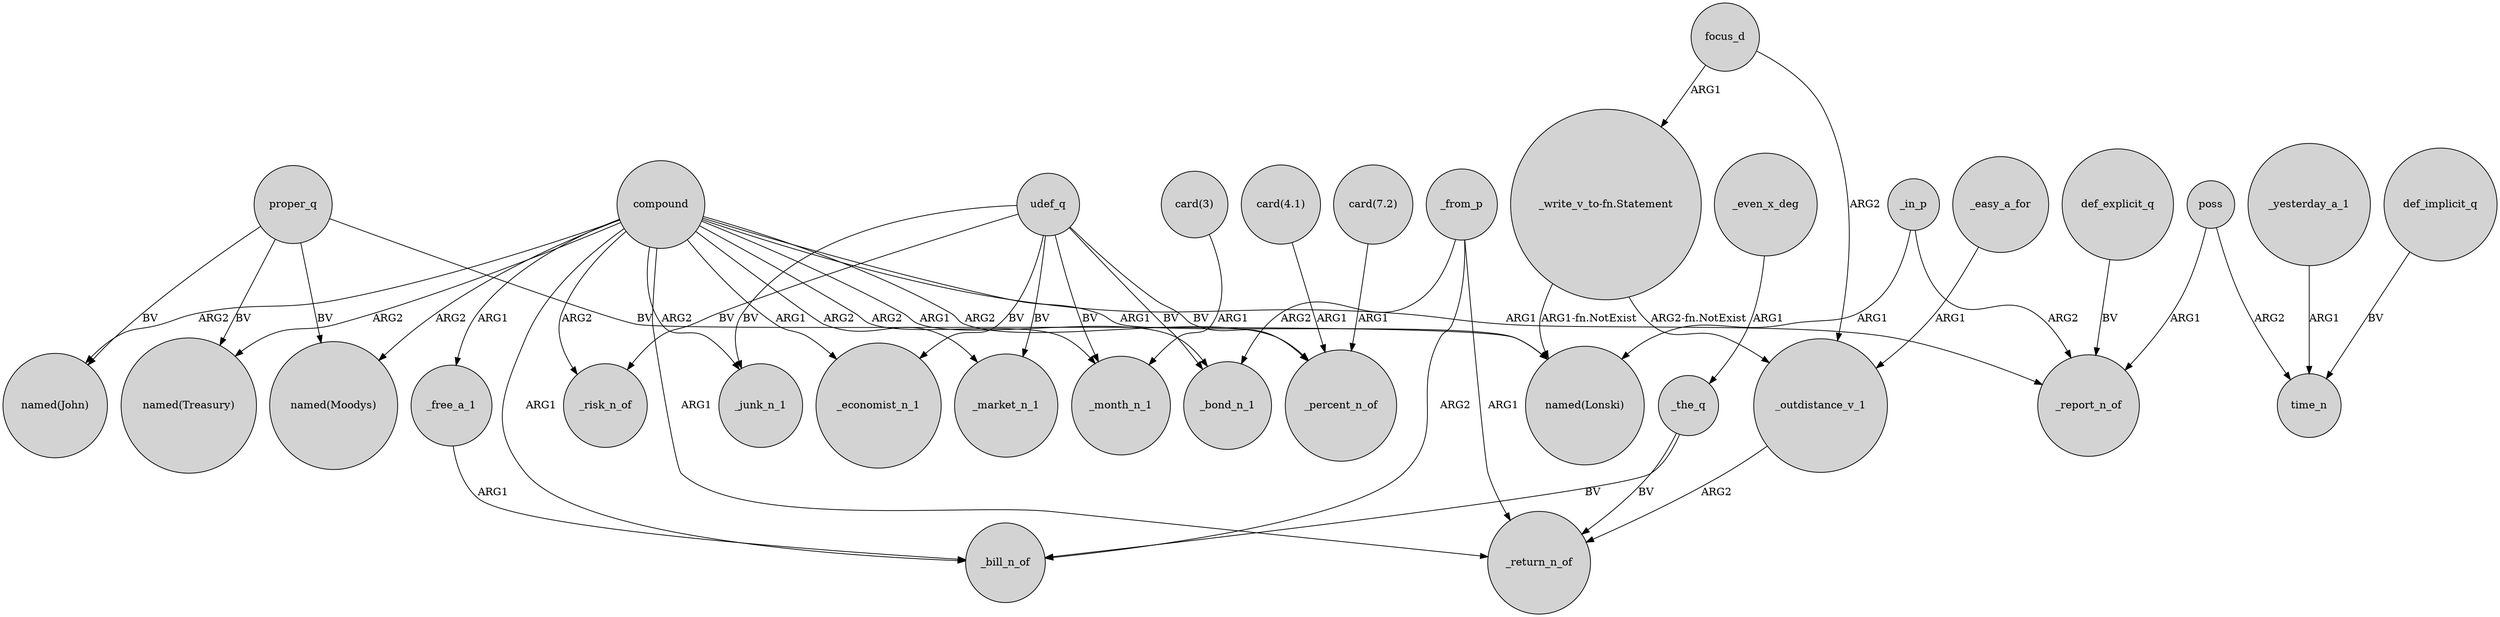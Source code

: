 digraph {
	node [shape=circle style=filled]
	compound -> "named(John)" [label=ARG2]
	udef_q -> _risk_n_of [label=BV]
	_the_q -> _bill_n_of [label=BV]
	compound -> "named(Treasury)" [label=ARG2]
	compound -> "named(Moodys)" [label=ARG2]
	compound -> _market_n_1 [label=ARG2]
	"_write_v_to-fn.Statement" -> _outdistance_v_1 [label="ARG2-fn.NotExist"]
	compound -> _month_n_1 [label=ARG2]
	_yesterday_a_1 -> time_n [label=ARG1]
	compound -> _report_n_of [label=ARG1]
	_the_q -> _return_n_of [label=BV]
	compound -> _bill_n_of [label=ARG1]
	compound -> _free_a_1 [label=ARG1]
	poss -> _report_n_of [label=ARG1]
	_in_p -> _report_n_of [label=ARG2]
	compound -> _bond_n_1 [label=ARG1]
	_outdistance_v_1 -> _return_n_of [label=ARG2]
	_easy_a_for -> _outdistance_v_1 [label=ARG1]
	_from_p -> _return_n_of [label=ARG1]
	_in_p -> "named(Lonski)" [label=ARG1]
	compound -> _risk_n_of [label=ARG2]
	poss -> time_n [label=ARG2]
	compound -> _junk_n_1 [label=ARG2]
	udef_q -> _market_n_1 [label=BV]
	udef_q -> _economist_n_1 [label=BV]
	proper_q -> "named(Moodys)" [label=BV]
	udef_q -> _month_n_1 [label=BV]
	compound -> _percent_n_of [label=ARG2]
	compound -> "named(Lonski)" [label=ARG1]
	focus_d -> _outdistance_v_1 [label=ARG2]
	_even_x_deg -> _the_q [label=ARG1]
	"_write_v_to-fn.Statement" -> "named(Lonski)" [label="ARG1-fn.NotExist"]
	compound -> _economist_n_1 [label=ARG1]
	proper_q -> "named(Lonski)" [label=BV]
	udef_q -> _junk_n_1 [label=BV]
	"card(4.1)" -> _percent_n_of [label=ARG1]
	udef_q -> _bond_n_1 [label=BV]
	def_explicit_q -> _report_n_of [label=BV]
	proper_q -> "named(Treasury)" [label=BV]
	"card(7.2)" -> _percent_n_of [label=ARG1]
	_from_p -> _bill_n_of [label=ARG2]
	focus_d -> "_write_v_to-fn.Statement" [label=ARG1]
	udef_q -> _percent_n_of [label=BV]
	_free_a_1 -> _bill_n_of [label=ARG1]
	proper_q -> "named(John)" [label=BV]
	compound -> _return_n_of [label=ARG1]
	"card(3)" -> _month_n_1 [label=ARG1]
	def_implicit_q -> time_n [label=BV]
	_from_p -> _bond_n_1 [label=ARG2]
}
